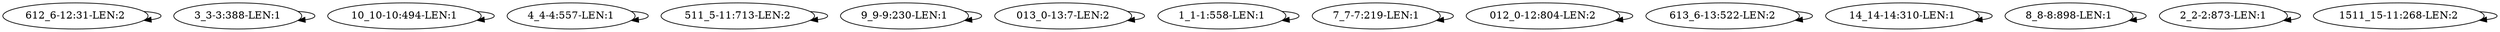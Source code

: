 digraph G {
    "612_6-12:31-LEN:2" -> "612_6-12:31-LEN:2";
    "3_3-3:388-LEN:1" -> "3_3-3:388-LEN:1";
    "10_10-10:494-LEN:1" -> "10_10-10:494-LEN:1";
    "4_4-4:557-LEN:1" -> "4_4-4:557-LEN:1";
    "511_5-11:713-LEN:2" -> "511_5-11:713-LEN:2";
    "9_9-9:230-LEN:1" -> "9_9-9:230-LEN:1";
    "013_0-13:7-LEN:2" -> "013_0-13:7-LEN:2";
    "1_1-1:558-LEN:1" -> "1_1-1:558-LEN:1";
    "7_7-7:219-LEN:1" -> "7_7-7:219-LEN:1";
    "012_0-12:804-LEN:2" -> "012_0-12:804-LEN:2";
    "613_6-13:522-LEN:2" -> "613_6-13:522-LEN:2";
    "14_14-14:310-LEN:1" -> "14_14-14:310-LEN:1";
    "8_8-8:898-LEN:1" -> "8_8-8:898-LEN:1";
    "2_2-2:873-LEN:1" -> "2_2-2:873-LEN:1";
    "1511_15-11:268-LEN:2" -> "1511_15-11:268-LEN:2";
}
